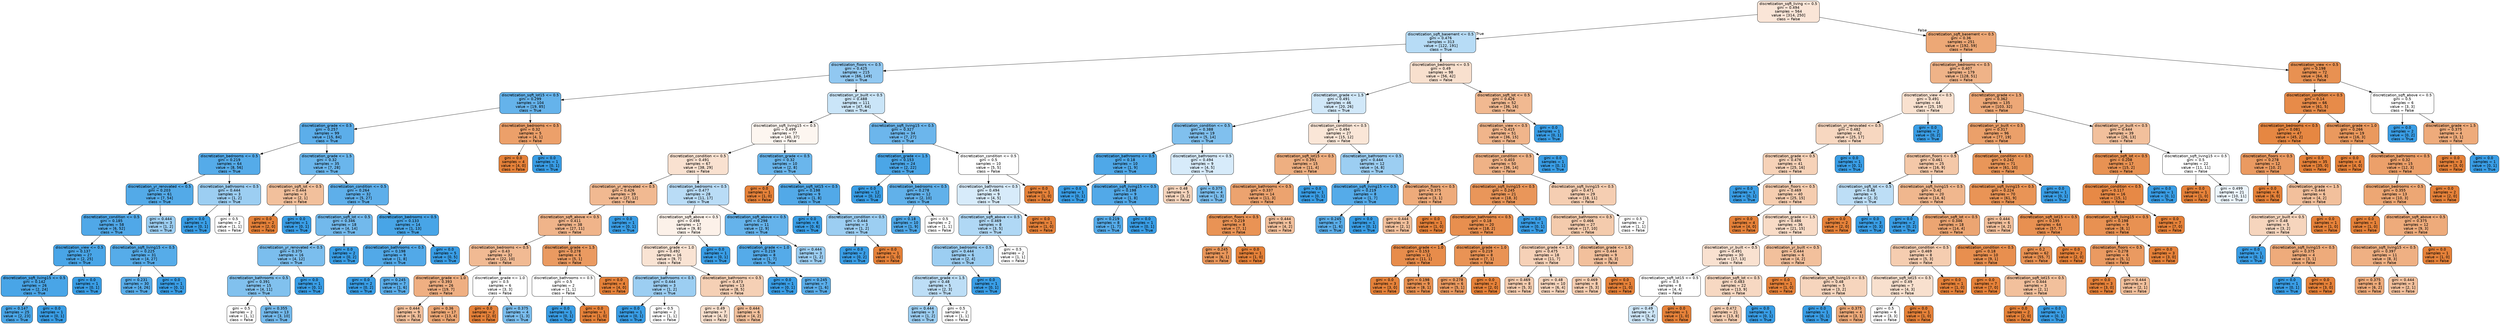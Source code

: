 digraph Tree {
node [shape=box, style="filled, rounded", color="black", fontname=helvetica] ;
edge [fontname=helvetica] ;
0 [label="discretization_sqft_living <= 0.5\ngini = 0.494\nsamples = 564\nvalue = [314, 250]\nclass = False", fillcolor="#fae5d7"] ;
1 [label="discretization_sqft_basement <= 0.5\ngini = 0.476\nsamples = 313\nvalue = [122, 191]\nclass = True", fillcolor="#b7dcf6"] ;
0 -> 1 [labeldistance=2.5, labelangle=45, headlabel="True"] ;
2 [label="discretization_floors <= 0.5\ngini = 0.425\nsamples = 215\nvalue = [66, 149]\nclass = True", fillcolor="#91c8f1"] ;
1 -> 2 ;
3 [label="discretization_sqft_lot15 <= 0.5\ngini = 0.299\nsamples = 104\nvalue = [19, 85]\nclass = True", fillcolor="#65b3eb"] ;
2 -> 3 ;
4 [label="discretization_grade <= 0.5\ngini = 0.257\nsamples = 99\nvalue = [15, 84]\nclass = True", fillcolor="#5caeea"] ;
3 -> 4 ;
5 [label="discretization_bedrooms <= 0.5\ngini = 0.219\nsamples = 64\nvalue = [8, 56]\nclass = True", fillcolor="#55abe9"] ;
4 -> 5 ;
6 [label="discretization_yr_renovated <= 0.5\ngini = 0.203\nsamples = 61\nvalue = [7, 54]\nclass = True", fillcolor="#53aae8"] ;
5 -> 6 ;
7 [label="discretization_condition <= 0.5\ngini = 0.185\nsamples = 58\nvalue = [6, 52]\nclass = True", fillcolor="#50a8e8"] ;
6 -> 7 ;
8 [label="discretization_view <= 0.5\ngini = 0.137\nsamples = 27\nvalue = [2, 25]\nclass = True", fillcolor="#49a5e7"] ;
7 -> 8 ;
9 [label="discretization_sqft_living15 <= 0.5\ngini = 0.142\nsamples = 26\nvalue = [2, 24]\nclass = True", fillcolor="#49a5e7"] ;
8 -> 9 ;
10 [label="gini = 0.147\nsamples = 25\nvalue = [2, 23]\nclass = True", fillcolor="#4aa6e7"] ;
9 -> 10 ;
11 [label="gini = 0.0\nsamples = 1\nvalue = [0, 1]\nclass = True", fillcolor="#399de5"] ;
9 -> 11 ;
12 [label="gini = 0.0\nsamples = 1\nvalue = [0, 1]\nclass = True", fillcolor="#399de5"] ;
8 -> 12 ;
13 [label="discretization_sqft_living15 <= 0.5\ngini = 0.225\nsamples = 31\nvalue = [4, 27]\nclass = True", fillcolor="#56ace9"] ;
7 -> 13 ;
14 [label="gini = 0.231\nsamples = 30\nvalue = [4, 26]\nclass = True", fillcolor="#57ace9"] ;
13 -> 14 ;
15 [label="gini = 0.0\nsamples = 1\nvalue = [0, 1]\nclass = True", fillcolor="#399de5"] ;
13 -> 15 ;
16 [label="gini = 0.444\nsamples = 3\nvalue = [1, 2]\nclass = True", fillcolor="#9ccef2"] ;
6 -> 16 ;
17 [label="discretization_bathrooms <= 0.5\ngini = 0.444\nsamples = 3\nvalue = [1, 2]\nclass = True", fillcolor="#9ccef2"] ;
5 -> 17 ;
18 [label="gini = 0.0\nsamples = 1\nvalue = [0, 1]\nclass = True", fillcolor="#399de5"] ;
17 -> 18 ;
19 [label="gini = 0.5\nsamples = 2\nvalue = [1, 1]\nclass = False", fillcolor="#ffffff"] ;
17 -> 19 ;
20 [label="discretization_grade <= 1.5\ngini = 0.32\nsamples = 35\nvalue = [7, 28]\nclass = True", fillcolor="#6ab6ec"] ;
4 -> 20 ;
21 [label="discretization_sqft_lot <= 0.5\ngini = 0.444\nsamples = 3\nvalue = [2, 1]\nclass = False", fillcolor="#f2c09c"] ;
20 -> 21 ;
22 [label="gini = 0.0\nsamples = 2\nvalue = [2, 0]\nclass = False", fillcolor="#e58139"] ;
21 -> 22 ;
23 [label="gini = 0.0\nsamples = 1\nvalue = [0, 1]\nclass = True", fillcolor="#399de5"] ;
21 -> 23 ;
24 [label="discretization_condition <= 0.5\ngini = 0.264\nsamples = 32\nvalue = [5, 27]\nclass = True", fillcolor="#5eafea"] ;
20 -> 24 ;
25 [label="discretization_sqft_lot <= 0.5\ngini = 0.346\nsamples = 18\nvalue = [4, 14]\nclass = True", fillcolor="#72b9ec"] ;
24 -> 25 ;
26 [label="discretization_yr_renovated <= 0.5\ngini = 0.375\nsamples = 16\nvalue = [4, 12]\nclass = True", fillcolor="#7bbeee"] ;
25 -> 26 ;
27 [label="discretization_bathrooms <= 0.5\ngini = 0.391\nsamples = 15\nvalue = [4, 11]\nclass = True", fillcolor="#81c1ee"] ;
26 -> 27 ;
28 [label="gini = 0.5\nsamples = 2\nvalue = [1, 1]\nclass = False", fillcolor="#ffffff"] ;
27 -> 28 ;
29 [label="gini = 0.355\nsamples = 13\nvalue = [3, 10]\nclass = True", fillcolor="#74baed"] ;
27 -> 29 ;
30 [label="gini = 0.0\nsamples = 1\nvalue = [0, 1]\nclass = True", fillcolor="#399de5"] ;
26 -> 30 ;
31 [label="gini = 0.0\nsamples = 2\nvalue = [0, 2]\nclass = True", fillcolor="#399de5"] ;
25 -> 31 ;
32 [label="discretization_bedrooms <= 0.5\ngini = 0.133\nsamples = 14\nvalue = [1, 13]\nclass = True", fillcolor="#48a5e7"] ;
24 -> 32 ;
33 [label="discretization_bathrooms <= 0.5\ngini = 0.198\nsamples = 9\nvalue = [1, 8]\nclass = True", fillcolor="#52a9e8"] ;
32 -> 33 ;
34 [label="gini = 0.0\nsamples = 2\nvalue = [0, 2]\nclass = True", fillcolor="#399de5"] ;
33 -> 34 ;
35 [label="gini = 0.245\nsamples = 7\nvalue = [1, 6]\nclass = True", fillcolor="#5aade9"] ;
33 -> 35 ;
36 [label="gini = 0.0\nsamples = 5\nvalue = [0, 5]\nclass = True", fillcolor="#399de5"] ;
32 -> 36 ;
37 [label="discretization_bedrooms <= 0.5\ngini = 0.32\nsamples = 5\nvalue = [4, 1]\nclass = False", fillcolor="#eca06a"] ;
3 -> 37 ;
38 [label="gini = 0.0\nsamples = 4\nvalue = [4, 0]\nclass = False", fillcolor="#e58139"] ;
37 -> 38 ;
39 [label="gini = 0.0\nsamples = 1\nvalue = [0, 1]\nclass = True", fillcolor="#399de5"] ;
37 -> 39 ;
40 [label="discretization_yr_built <= 0.5\ngini = 0.488\nsamples = 111\nvalue = [47, 64]\nclass = True", fillcolor="#cae5f8"] ;
2 -> 40 ;
41 [label="discretization_sqft_living15 <= 0.5\ngini = 0.499\nsamples = 77\nvalue = [40, 37]\nclass = False", fillcolor="#fdf6f0"] ;
40 -> 41 ;
42 [label="discretization_condition <= 0.5\ngini = 0.491\nsamples = 67\nvalue = [38, 29]\nclass = False", fillcolor="#f9e1d0"] ;
41 -> 42 ;
43 [label="discretization_yr_renovated <= 0.5\ngini = 0.426\nsamples = 39\nvalue = [27, 12]\nclass = False", fillcolor="#f1b991"] ;
42 -> 43 ;
44 [label="discretization_sqft_above <= 0.5\ngini = 0.411\nsamples = 38\nvalue = [27, 11]\nclass = False", fillcolor="#f0b48a"] ;
43 -> 44 ;
45 [label="discretization_bedrooms <= 0.5\ngini = 0.43\nsamples = 32\nvalue = [22, 10]\nclass = False", fillcolor="#f1ba93"] ;
44 -> 45 ;
46 [label="discretization_grade <= 1.0\ngini = 0.393\nsamples = 26\nvalue = [19, 7]\nclass = False", fillcolor="#efaf82"] ;
45 -> 46 ;
47 [label="gini = 0.444\nsamples = 9\nvalue = [6, 3]\nclass = False", fillcolor="#f2c09c"] ;
46 -> 47 ;
48 [label="gini = 0.36\nsamples = 17\nvalue = [13, 4]\nclass = False", fillcolor="#eda876"] ;
46 -> 48 ;
49 [label="discretization_grade <= 1.0\ngini = 0.5\nsamples = 6\nvalue = [3, 3]\nclass = False", fillcolor="#ffffff"] ;
45 -> 49 ;
50 [label="gini = 0.0\nsamples = 2\nvalue = [2, 0]\nclass = False", fillcolor="#e58139"] ;
49 -> 50 ;
51 [label="gini = 0.375\nsamples = 4\nvalue = [1, 3]\nclass = True", fillcolor="#7bbeee"] ;
49 -> 51 ;
52 [label="discretization_grade <= 1.5\ngini = 0.278\nsamples = 6\nvalue = [5, 1]\nclass = False", fillcolor="#ea9a61"] ;
44 -> 52 ;
53 [label="discretization_bathrooms <= 0.5\ngini = 0.5\nsamples = 2\nvalue = [1, 1]\nclass = False", fillcolor="#ffffff"] ;
52 -> 53 ;
54 [label="gini = 0.0\nsamples = 1\nvalue = [0, 1]\nclass = True", fillcolor="#399de5"] ;
53 -> 54 ;
55 [label="gini = 0.0\nsamples = 1\nvalue = [1, 0]\nclass = False", fillcolor="#e58139"] ;
53 -> 55 ;
56 [label="gini = 0.0\nsamples = 4\nvalue = [4, 0]\nclass = False", fillcolor="#e58139"] ;
52 -> 56 ;
57 [label="gini = 0.0\nsamples = 1\nvalue = [0, 1]\nclass = True", fillcolor="#399de5"] ;
43 -> 57 ;
58 [label="discretization_bedrooms <= 0.5\ngini = 0.477\nsamples = 28\nvalue = [11, 17]\nclass = True", fillcolor="#b9dcf6"] ;
42 -> 58 ;
59 [label="discretization_sqft_above <= 0.5\ngini = 0.498\nsamples = 17\nvalue = [9, 8]\nclass = False", fillcolor="#fcf1e9"] ;
58 -> 59 ;
60 [label="discretization_grade <= 1.0\ngini = 0.492\nsamples = 16\nvalue = [9, 7]\nclass = False", fillcolor="#f9e3d3"] ;
59 -> 60 ;
61 [label="discretization_bathrooms <= 0.5\ngini = 0.444\nsamples = 3\nvalue = [1, 2]\nclass = True", fillcolor="#9ccef2"] ;
60 -> 61 ;
62 [label="gini = 0.0\nsamples = 1\nvalue = [0, 1]\nclass = True", fillcolor="#399de5"] ;
61 -> 62 ;
63 [label="gini = 0.5\nsamples = 2\nvalue = [1, 1]\nclass = False", fillcolor="#ffffff"] ;
61 -> 63 ;
64 [label="discretization_bathrooms <= 0.5\ngini = 0.473\nsamples = 13\nvalue = [8, 5]\nclass = False", fillcolor="#f5d0b5"] ;
60 -> 64 ;
65 [label="gini = 0.49\nsamples = 7\nvalue = [4, 3]\nclass = False", fillcolor="#f8e0ce"] ;
64 -> 65 ;
66 [label="gini = 0.444\nsamples = 6\nvalue = [4, 2]\nclass = False", fillcolor="#f2c09c"] ;
64 -> 66 ;
67 [label="gini = 0.0\nsamples = 1\nvalue = [0, 1]\nclass = True", fillcolor="#399de5"] ;
59 -> 67 ;
68 [label="discretization_sqft_above <= 0.5\ngini = 0.298\nsamples = 11\nvalue = [2, 9]\nclass = True", fillcolor="#65b3eb"] ;
58 -> 68 ;
69 [label="discretization_grade <= 1.0\ngini = 0.219\nsamples = 8\nvalue = [1, 7]\nclass = True", fillcolor="#55abe9"] ;
68 -> 69 ;
70 [label="gini = 0.0\nsamples = 1\nvalue = [0, 1]\nclass = True", fillcolor="#399de5"] ;
69 -> 70 ;
71 [label="gini = 0.245\nsamples = 7\nvalue = [1, 6]\nclass = True", fillcolor="#5aade9"] ;
69 -> 71 ;
72 [label="gini = 0.444\nsamples = 3\nvalue = [1, 2]\nclass = True", fillcolor="#9ccef2"] ;
68 -> 72 ;
73 [label="discretization_grade <= 0.5\ngini = 0.32\nsamples = 10\nvalue = [2, 8]\nclass = True", fillcolor="#6ab6ec"] ;
41 -> 73 ;
74 [label="gini = 0.0\nsamples = 1\nvalue = [1, 0]\nclass = False", fillcolor="#e58139"] ;
73 -> 74 ;
75 [label="discretization_sqft_lot15 <= 0.5\ngini = 0.198\nsamples = 9\nvalue = [1, 8]\nclass = True", fillcolor="#52a9e8"] ;
73 -> 75 ;
76 [label="gini = 0.0\nsamples = 6\nvalue = [0, 6]\nclass = True", fillcolor="#399de5"] ;
75 -> 76 ;
77 [label="discretization_condition <= 0.5\ngini = 0.444\nsamples = 3\nvalue = [1, 2]\nclass = True", fillcolor="#9ccef2"] ;
75 -> 77 ;
78 [label="gini = 0.0\nsamples = 2\nvalue = [0, 2]\nclass = True", fillcolor="#399de5"] ;
77 -> 78 ;
79 [label="gini = 0.0\nsamples = 1\nvalue = [1, 0]\nclass = False", fillcolor="#e58139"] ;
77 -> 79 ;
80 [label="discretization_sqft_living15 <= 0.5\ngini = 0.327\nsamples = 34\nvalue = [7, 27]\nclass = True", fillcolor="#6cb6ec"] ;
40 -> 80 ;
81 [label="discretization_grade <= 1.5\ngini = 0.153\nsamples = 24\nvalue = [2, 22]\nclass = True", fillcolor="#4ba6e7"] ;
80 -> 81 ;
82 [label="gini = 0.0\nsamples = 12\nvalue = [0, 12]\nclass = True", fillcolor="#399de5"] ;
81 -> 82 ;
83 [label="discretization_bedrooms <= 0.5\ngini = 0.278\nsamples = 12\nvalue = [2, 10]\nclass = True", fillcolor="#61b1ea"] ;
81 -> 83 ;
84 [label="gini = 0.18\nsamples = 10\nvalue = [1, 9]\nclass = True", fillcolor="#4fa8e8"] ;
83 -> 84 ;
85 [label="gini = 0.5\nsamples = 2\nvalue = [1, 1]\nclass = False", fillcolor="#ffffff"] ;
83 -> 85 ;
86 [label="discretization_condition <= 0.5\ngini = 0.5\nsamples = 10\nvalue = [5, 5]\nclass = False", fillcolor="#ffffff"] ;
80 -> 86 ;
87 [label="discretization_bathrooms <= 0.5\ngini = 0.494\nsamples = 9\nvalue = [4, 5]\nclass = True", fillcolor="#d7ebfa"] ;
86 -> 87 ;
88 [label="discretization_sqft_above <= 0.5\ngini = 0.469\nsamples = 8\nvalue = [3, 5]\nclass = True", fillcolor="#b0d8f5"] ;
87 -> 88 ;
89 [label="discretization_bedrooms <= 0.5\ngini = 0.444\nsamples = 6\nvalue = [2, 4]\nclass = True", fillcolor="#9ccef2"] ;
88 -> 89 ;
90 [label="discretization_grade <= 1.5\ngini = 0.48\nsamples = 5\nvalue = [2, 3]\nclass = True", fillcolor="#bddef6"] ;
89 -> 90 ;
91 [label="gini = 0.444\nsamples = 3\nvalue = [1, 2]\nclass = True", fillcolor="#9ccef2"] ;
90 -> 91 ;
92 [label="gini = 0.5\nsamples = 2\nvalue = [1, 1]\nclass = False", fillcolor="#ffffff"] ;
90 -> 92 ;
93 [label="gini = 0.0\nsamples = 1\nvalue = [0, 1]\nclass = True", fillcolor="#399de5"] ;
89 -> 93 ;
94 [label="gini = 0.5\nsamples = 2\nvalue = [1, 1]\nclass = False", fillcolor="#ffffff"] ;
88 -> 94 ;
95 [label="gini = 0.0\nsamples = 1\nvalue = [1, 0]\nclass = False", fillcolor="#e58139"] ;
87 -> 95 ;
96 [label="gini = 0.0\nsamples = 1\nvalue = [1, 0]\nclass = False", fillcolor="#e58139"] ;
86 -> 96 ;
97 [label="discretization_bedrooms <= 0.5\ngini = 0.49\nsamples = 98\nvalue = [56, 42]\nclass = False", fillcolor="#f8e0ce"] ;
1 -> 97 ;
98 [label="discretization_grade <= 1.5\ngini = 0.491\nsamples = 46\nvalue = [20, 26]\nclass = True", fillcolor="#d1e8f9"] ;
97 -> 98 ;
99 [label="discretization_condition <= 0.5\ngini = 0.388\nsamples = 19\nvalue = [5, 14]\nclass = True", fillcolor="#80c0ee"] ;
98 -> 99 ;
100 [label="discretization_bathrooms <= 0.5\ngini = 0.18\nsamples = 10\nvalue = [1, 9]\nclass = True", fillcolor="#4fa8e8"] ;
99 -> 100 ;
101 [label="gini = 0.0\nsamples = 1\nvalue = [0, 1]\nclass = True", fillcolor="#399de5"] ;
100 -> 101 ;
102 [label="discretization_sqft_living15 <= 0.5\ngini = 0.198\nsamples = 9\nvalue = [1, 8]\nclass = True", fillcolor="#52a9e8"] ;
100 -> 102 ;
103 [label="gini = 0.219\nsamples = 8\nvalue = [1, 7]\nclass = True", fillcolor="#55abe9"] ;
102 -> 103 ;
104 [label="gini = 0.0\nsamples = 1\nvalue = [0, 1]\nclass = True", fillcolor="#399de5"] ;
102 -> 104 ;
105 [label="discretization_bathrooms <= 0.5\ngini = 0.494\nsamples = 9\nvalue = [4, 5]\nclass = True", fillcolor="#d7ebfa"] ;
99 -> 105 ;
106 [label="gini = 0.48\nsamples = 5\nvalue = [3, 2]\nclass = False", fillcolor="#f6d5bd"] ;
105 -> 106 ;
107 [label="gini = 0.375\nsamples = 4\nvalue = [1, 3]\nclass = True", fillcolor="#7bbeee"] ;
105 -> 107 ;
108 [label="discretization_condition <= 0.5\ngini = 0.494\nsamples = 27\nvalue = [15, 12]\nclass = False", fillcolor="#fae6d7"] ;
98 -> 108 ;
109 [label="discretization_sqft_lot15 <= 0.5\ngini = 0.391\nsamples = 15\nvalue = [11, 4]\nclass = False", fillcolor="#eeaf81"] ;
108 -> 109 ;
110 [label="discretization_bathrooms <= 0.5\ngini = 0.337\nsamples = 14\nvalue = [11, 3]\nclass = False", fillcolor="#eca36f"] ;
109 -> 110 ;
111 [label="discretization_floors <= 0.5\ngini = 0.219\nsamples = 8\nvalue = [7, 1]\nclass = False", fillcolor="#e99355"] ;
110 -> 111 ;
112 [label="gini = 0.245\nsamples = 7\nvalue = [6, 1]\nclass = False", fillcolor="#e9965a"] ;
111 -> 112 ;
113 [label="gini = 0.0\nsamples = 1\nvalue = [1, 0]\nclass = False", fillcolor="#e58139"] ;
111 -> 113 ;
114 [label="gini = 0.444\nsamples = 6\nvalue = [4, 2]\nclass = False", fillcolor="#f2c09c"] ;
110 -> 114 ;
115 [label="gini = 0.0\nsamples = 1\nvalue = [0, 1]\nclass = True", fillcolor="#399de5"] ;
109 -> 115 ;
116 [label="discretization_bathrooms <= 0.5\ngini = 0.444\nsamples = 12\nvalue = [4, 8]\nclass = True", fillcolor="#9ccef2"] ;
108 -> 116 ;
117 [label="discretization_sqft_living15 <= 0.5\ngini = 0.219\nsamples = 8\nvalue = [1, 7]\nclass = True", fillcolor="#55abe9"] ;
116 -> 117 ;
118 [label="gini = 0.245\nsamples = 7\nvalue = [1, 6]\nclass = True", fillcolor="#5aade9"] ;
117 -> 118 ;
119 [label="gini = 0.0\nsamples = 1\nvalue = [0, 1]\nclass = True", fillcolor="#399de5"] ;
117 -> 119 ;
120 [label="discretization_floors <= 0.5\ngini = 0.375\nsamples = 4\nvalue = [3, 1]\nclass = False", fillcolor="#eeab7b"] ;
116 -> 120 ;
121 [label="gini = 0.444\nsamples = 3\nvalue = [2, 1]\nclass = False", fillcolor="#f2c09c"] ;
120 -> 121 ;
122 [label="gini = 0.0\nsamples = 1\nvalue = [1, 0]\nclass = False", fillcolor="#e58139"] ;
120 -> 122 ;
123 [label="discretization_sqft_lot <= 0.5\ngini = 0.426\nsamples = 52\nvalue = [36, 16]\nclass = False", fillcolor="#f1b991"] ;
97 -> 123 ;
124 [label="discretization_view <= 0.5\ngini = 0.415\nsamples = 51\nvalue = [36, 15]\nclass = False", fillcolor="#f0b58b"] ;
123 -> 124 ;
125 [label="discretization_condition <= 0.5\ngini = 0.403\nsamples = 50\nvalue = [36, 14]\nclass = False", fillcolor="#efb286"] ;
124 -> 125 ;
126 [label="discretization_sqft_living15 <= 0.5\ngini = 0.245\nsamples = 21\nvalue = [18, 3]\nclass = False", fillcolor="#e9965a"] ;
125 -> 126 ;
127 [label="discretization_bathrooms <= 0.5\ngini = 0.18\nsamples = 20\nvalue = [18, 2]\nclass = False", fillcolor="#e88f4f"] ;
126 -> 127 ;
128 [label="discretization_grade <= 1.0\ngini = 0.153\nsamples = 12\nvalue = [11, 1]\nclass = False", fillcolor="#e78c4b"] ;
127 -> 128 ;
129 [label="gini = 0.0\nsamples = 3\nvalue = [3, 0]\nclass = False", fillcolor="#e58139"] ;
128 -> 129 ;
130 [label="gini = 0.198\nsamples = 9\nvalue = [8, 1]\nclass = False", fillcolor="#e89152"] ;
128 -> 130 ;
131 [label="discretization_grade <= 1.0\ngini = 0.219\nsamples = 8\nvalue = [7, 1]\nclass = False", fillcolor="#e99355"] ;
127 -> 131 ;
132 [label="gini = 0.278\nsamples = 6\nvalue = [5, 1]\nclass = False", fillcolor="#ea9a61"] ;
131 -> 132 ;
133 [label="gini = 0.0\nsamples = 2\nvalue = [2, 0]\nclass = False", fillcolor="#e58139"] ;
131 -> 133 ;
134 [label="gini = 0.0\nsamples = 1\nvalue = [0, 1]\nclass = True", fillcolor="#399de5"] ;
126 -> 134 ;
135 [label="discretization_sqft_living15 <= 0.5\ngini = 0.471\nsamples = 29\nvalue = [18, 11]\nclass = False", fillcolor="#f5ceb2"] ;
125 -> 135 ;
136 [label="discretization_bathrooms <= 0.5\ngini = 0.466\nsamples = 27\nvalue = [17, 10]\nclass = False", fillcolor="#f4cbad"] ;
135 -> 136 ;
137 [label="discretization_grade <= 1.0\ngini = 0.475\nsamples = 18\nvalue = [11, 7]\nclass = False", fillcolor="#f6d1b7"] ;
136 -> 137 ;
138 [label="gini = 0.469\nsamples = 8\nvalue = [5, 3]\nclass = False", fillcolor="#f5cdb0"] ;
137 -> 138 ;
139 [label="gini = 0.48\nsamples = 10\nvalue = [6, 4]\nclass = False", fillcolor="#f6d5bd"] ;
137 -> 139 ;
140 [label="discretization_grade <= 1.0\ngini = 0.444\nsamples = 9\nvalue = [6, 3]\nclass = False", fillcolor="#f2c09c"] ;
136 -> 140 ;
141 [label="gini = 0.469\nsamples = 8\nvalue = [5, 3]\nclass = False", fillcolor="#f5cdb0"] ;
140 -> 141 ;
142 [label="gini = 0.0\nsamples = 1\nvalue = [1, 0]\nclass = False", fillcolor="#e58139"] ;
140 -> 142 ;
143 [label="gini = 0.5\nsamples = 2\nvalue = [1, 1]\nclass = False", fillcolor="#ffffff"] ;
135 -> 143 ;
144 [label="gini = 0.0\nsamples = 1\nvalue = [0, 1]\nclass = True", fillcolor="#399de5"] ;
124 -> 144 ;
145 [label="gini = 0.0\nsamples = 1\nvalue = [0, 1]\nclass = True", fillcolor="#399de5"] ;
123 -> 145 ;
146 [label="discretization_sqft_basement <= 0.5\ngini = 0.36\nsamples = 251\nvalue = [192, 59]\nclass = False", fillcolor="#eda876"] ;
0 -> 146 [labeldistance=2.5, labelangle=-45, headlabel="False"] ;
147 [label="discretization_bedrooms <= 0.5\ngini = 0.407\nsamples = 179\nvalue = [128, 51]\nclass = False", fillcolor="#efb388"] ;
146 -> 147 ;
148 [label="discretization_view <= 0.5\ngini = 0.491\nsamples = 44\nvalue = [25, 19]\nclass = False", fillcolor="#f9e1cf"] ;
147 -> 148 ;
149 [label="discretization_yr_renovated <= 0.5\ngini = 0.482\nsamples = 42\nvalue = [25, 17]\nclass = False", fillcolor="#f7d7c0"] ;
148 -> 149 ;
150 [label="discretization_grade <= 0.5\ngini = 0.476\nsamples = 41\nvalue = [25, 16]\nclass = False", fillcolor="#f6d2b8"] ;
149 -> 150 ;
151 [label="gini = 0.0\nsamples = 1\nvalue = [0, 1]\nclass = True", fillcolor="#399de5"] ;
150 -> 151 ;
152 [label="discretization_floors <= 0.5\ngini = 0.469\nsamples = 40\nvalue = [25, 15]\nclass = False", fillcolor="#f5cdb0"] ;
150 -> 152 ;
153 [label="gini = 0.0\nsamples = 4\nvalue = [4, 0]\nclass = False", fillcolor="#e58139"] ;
152 -> 153 ;
154 [label="discretization_grade <= 1.5\ngini = 0.486\nsamples = 36\nvalue = [21, 15]\nclass = False", fillcolor="#f8dbc6"] ;
152 -> 154 ;
155 [label="discretization_yr_built <= 0.5\ngini = 0.491\nsamples = 30\nvalue = [17, 13]\nclass = False", fillcolor="#f9e1d0"] ;
154 -> 155 ;
156 [label="discretization_sqft_lot15 <= 0.5\ngini = 0.5\nsamples = 8\nvalue = [4, 4]\nclass = False", fillcolor="#ffffff"] ;
155 -> 156 ;
157 [label="gini = 0.49\nsamples = 7\nvalue = [3, 4]\nclass = True", fillcolor="#cee6f8"] ;
156 -> 157 ;
158 [label="gini = 0.0\nsamples = 1\nvalue = [1, 0]\nclass = False", fillcolor="#e58139"] ;
156 -> 158 ;
159 [label="discretization_sqft_lot <= 0.5\ngini = 0.483\nsamples = 22\nvalue = [13, 9]\nclass = False", fillcolor="#f7d8c2"] ;
155 -> 159 ;
160 [label="gini = 0.472\nsamples = 21\nvalue = [13, 8]\nclass = False", fillcolor="#f5cfb3"] ;
159 -> 160 ;
161 [label="gini = 0.0\nsamples = 1\nvalue = [0, 1]\nclass = True", fillcolor="#399de5"] ;
159 -> 161 ;
162 [label="discretization_yr_built <= 0.5\ngini = 0.444\nsamples = 6\nvalue = [4, 2]\nclass = False", fillcolor="#f2c09c"] ;
154 -> 162 ;
163 [label="gini = 0.0\nsamples = 1\nvalue = [1, 0]\nclass = False", fillcolor="#e58139"] ;
162 -> 163 ;
164 [label="discretization_sqft_living15 <= 0.5\ngini = 0.48\nsamples = 5\nvalue = [3, 2]\nclass = False", fillcolor="#f6d5bd"] ;
162 -> 164 ;
165 [label="gini = 0.0\nsamples = 1\nvalue = [0, 1]\nclass = True", fillcolor="#399de5"] ;
164 -> 165 ;
166 [label="gini = 0.375\nsamples = 4\nvalue = [3, 1]\nclass = False", fillcolor="#eeab7b"] ;
164 -> 166 ;
167 [label="gini = 0.0\nsamples = 1\nvalue = [0, 1]\nclass = True", fillcolor="#399de5"] ;
149 -> 167 ;
168 [label="gini = 0.0\nsamples = 2\nvalue = [0, 2]\nclass = True", fillcolor="#399de5"] ;
148 -> 168 ;
169 [label="discretization_grade <= 1.5\ngini = 0.362\nsamples = 135\nvalue = [103, 32]\nclass = False", fillcolor="#eda877"] ;
147 -> 169 ;
170 [label="discretization_yr_built <= 0.5\ngini = 0.317\nsamples = 96\nvalue = [77, 19]\nclass = False", fillcolor="#eba06a"] ;
169 -> 170 ;
171 [label="discretization_floors <= 0.5\ngini = 0.461\nsamples = 25\nvalue = [16, 9]\nclass = False", fillcolor="#f4c8a8"] ;
170 -> 171 ;
172 [label="discretization_sqft_lot <= 0.5\ngini = 0.48\nsamples = 5\nvalue = [2, 3]\nclass = True", fillcolor="#bddef6"] ;
171 -> 172 ;
173 [label="gini = 0.0\nsamples = 2\nvalue = [2, 0]\nclass = False", fillcolor="#e58139"] ;
172 -> 173 ;
174 [label="gini = 0.0\nsamples = 3\nvalue = [0, 3]\nclass = True", fillcolor="#399de5"] ;
172 -> 174 ;
175 [label="discretization_sqft_living15 <= 0.5\ngini = 0.42\nsamples = 20\nvalue = [14, 6]\nclass = False", fillcolor="#f0b78e"] ;
171 -> 175 ;
176 [label="gini = 0.0\nsamples = 2\nvalue = [0, 2]\nclass = True", fillcolor="#399de5"] ;
175 -> 176 ;
177 [label="discretization_sqft_lot <= 0.5\ngini = 0.346\nsamples = 18\nvalue = [14, 4]\nclass = False", fillcolor="#eca572"] ;
175 -> 177 ;
178 [label="discretization_condition <= 0.5\ngini = 0.469\nsamples = 8\nvalue = [5, 3]\nclass = False", fillcolor="#f5cdb0"] ;
177 -> 178 ;
179 [label="discretization_sqft_lot15 <= 0.5\ngini = 0.49\nsamples = 7\nvalue = [4, 3]\nclass = False", fillcolor="#f8e0ce"] ;
178 -> 179 ;
180 [label="gini = 0.5\nsamples = 6\nvalue = [3, 3]\nclass = False", fillcolor="#ffffff"] ;
179 -> 180 ;
181 [label="gini = 0.0\nsamples = 1\nvalue = [1, 0]\nclass = False", fillcolor="#e58139"] ;
179 -> 181 ;
182 [label="gini = 0.0\nsamples = 1\nvalue = [1, 0]\nclass = False", fillcolor="#e58139"] ;
178 -> 182 ;
183 [label="discretization_condition <= 0.5\ngini = 0.18\nsamples = 10\nvalue = [9, 1]\nclass = False", fillcolor="#e88f4f"] ;
177 -> 183 ;
184 [label="gini = 0.0\nsamples = 7\nvalue = [7, 0]\nclass = False", fillcolor="#e58139"] ;
183 -> 184 ;
185 [label="discretization_sqft_lot15 <= 0.5\ngini = 0.444\nsamples = 3\nvalue = [2, 1]\nclass = False", fillcolor="#f2c09c"] ;
183 -> 185 ;
186 [label="gini = 0.0\nsamples = 2\nvalue = [2, 0]\nclass = False", fillcolor="#e58139"] ;
185 -> 186 ;
187 [label="gini = 0.0\nsamples = 1\nvalue = [0, 1]\nclass = True", fillcolor="#399de5"] ;
185 -> 187 ;
188 [label="discretization_condition <= 0.5\ngini = 0.242\nsamples = 71\nvalue = [61, 10]\nclass = False", fillcolor="#e99659"] ;
170 -> 188 ;
189 [label="discretization_sqft_living15 <= 0.5\ngini = 0.224\nsamples = 70\nvalue = [61, 9]\nclass = False", fillcolor="#e99456"] ;
188 -> 189 ;
190 [label="gini = 0.444\nsamples = 6\nvalue = [4, 2]\nclass = False", fillcolor="#f2c09c"] ;
189 -> 190 ;
191 [label="discretization_sqft_lot15 <= 0.5\ngini = 0.195\nsamples = 64\nvalue = [57, 7]\nclass = False", fillcolor="#e89051"] ;
189 -> 191 ;
192 [label="gini = 0.2\nsamples = 62\nvalue = [55, 7]\nclass = False", fillcolor="#e89152"] ;
191 -> 192 ;
193 [label="gini = 0.0\nsamples = 2\nvalue = [2, 0]\nclass = False", fillcolor="#e58139"] ;
191 -> 193 ;
194 [label="gini = 0.0\nsamples = 1\nvalue = [0, 1]\nclass = True", fillcolor="#399de5"] ;
188 -> 194 ;
195 [label="discretization_yr_built <= 0.5\ngini = 0.444\nsamples = 39\nvalue = [26, 13]\nclass = False", fillcolor="#f2c09c"] ;
169 -> 195 ;
196 [label="discretization_sqft_lot <= 0.5\ngini = 0.208\nsamples = 17\nvalue = [15, 2]\nclass = False", fillcolor="#e89253"] ;
195 -> 196 ;
197 [label="discretization_condition <= 0.5\ngini = 0.117\nsamples = 16\nvalue = [15, 1]\nclass = False", fillcolor="#e78946"] ;
196 -> 197 ;
198 [label="discretization_sqft_living15 <= 0.5\ngini = 0.198\nsamples = 9\nvalue = [8, 1]\nclass = False", fillcolor="#e89152"] ;
197 -> 198 ;
199 [label="discretization_floors <= 0.5\ngini = 0.278\nsamples = 6\nvalue = [5, 1]\nclass = False", fillcolor="#ea9a61"] ;
198 -> 199 ;
200 [label="gini = 0.0\nsamples = 3\nvalue = [3, 0]\nclass = False", fillcolor="#e58139"] ;
199 -> 200 ;
201 [label="gini = 0.444\nsamples = 3\nvalue = [2, 1]\nclass = False", fillcolor="#f2c09c"] ;
199 -> 201 ;
202 [label="gini = 0.0\nsamples = 3\nvalue = [3, 0]\nclass = False", fillcolor="#e58139"] ;
198 -> 202 ;
203 [label="gini = 0.0\nsamples = 7\nvalue = [7, 0]\nclass = False", fillcolor="#e58139"] ;
197 -> 203 ;
204 [label="gini = 0.0\nsamples = 1\nvalue = [0, 1]\nclass = True", fillcolor="#399de5"] ;
196 -> 204 ;
205 [label="discretization_sqft_living15 <= 0.5\ngini = 0.5\nsamples = 22\nvalue = [11, 11]\nclass = False", fillcolor="#ffffff"] ;
195 -> 205 ;
206 [label="gini = 0.0\nsamples = 1\nvalue = [1, 0]\nclass = False", fillcolor="#e58139"] ;
205 -> 206 ;
207 [label="gini = 0.499\nsamples = 21\nvalue = [10, 11]\nclass = True", fillcolor="#edf6fd"] ;
205 -> 207 ;
208 [label="discretization_view <= 0.5\ngini = 0.198\nsamples = 72\nvalue = [64, 8]\nclass = False", fillcolor="#e89152"] ;
146 -> 208 ;
209 [label="discretization_condition <= 0.5\ngini = 0.14\nsamples = 66\nvalue = [61, 5]\nclass = False", fillcolor="#e78b49"] ;
208 -> 209 ;
210 [label="discretization_bedrooms <= 0.5\ngini = 0.081\nsamples = 47\nvalue = [45, 2]\nclass = False", fillcolor="#e68742"] ;
209 -> 210 ;
211 [label="discretization_floors <= 0.5\ngini = 0.278\nsamples = 12\nvalue = [10, 2]\nclass = False", fillcolor="#ea9a61"] ;
210 -> 211 ;
212 [label="gini = 0.0\nsamples = 6\nvalue = [6, 0]\nclass = False", fillcolor="#e58139"] ;
211 -> 212 ;
213 [label="discretization_grade <= 1.5\ngini = 0.444\nsamples = 6\nvalue = [4, 2]\nclass = False", fillcolor="#f2c09c"] ;
211 -> 213 ;
214 [label="discretization_yr_built <= 0.5\ngini = 0.48\nsamples = 5\nvalue = [3, 2]\nclass = False", fillcolor="#f6d5bd"] ;
213 -> 214 ;
215 [label="gini = 0.0\nsamples = 1\nvalue = [0, 1]\nclass = True", fillcolor="#399de5"] ;
214 -> 215 ;
216 [label="discretization_sqft_living15 <= 0.5\ngini = 0.375\nsamples = 4\nvalue = [3, 1]\nclass = False", fillcolor="#eeab7b"] ;
214 -> 216 ;
217 [label="gini = 0.0\nsamples = 1\nvalue = [0, 1]\nclass = True", fillcolor="#399de5"] ;
216 -> 217 ;
218 [label="gini = 0.0\nsamples = 3\nvalue = [3, 0]\nclass = False", fillcolor="#e58139"] ;
216 -> 218 ;
219 [label="gini = 0.0\nsamples = 1\nvalue = [1, 0]\nclass = False", fillcolor="#e58139"] ;
213 -> 219 ;
220 [label="gini = 0.0\nsamples = 35\nvalue = [35, 0]\nclass = False", fillcolor="#e58139"] ;
210 -> 220 ;
221 [label="discretization_grade <= 1.0\ngini = 0.266\nsamples = 19\nvalue = [16, 3]\nclass = False", fillcolor="#ea995e"] ;
209 -> 221 ;
222 [label="gini = 0.0\nsamples = 4\nvalue = [4, 0]\nclass = False", fillcolor="#e58139"] ;
221 -> 222 ;
223 [label="discretization_bathrooms <= 0.5\ngini = 0.32\nsamples = 15\nvalue = [12, 3]\nclass = False", fillcolor="#eca06a"] ;
221 -> 223 ;
224 [label="discretization_bedrooms <= 0.5\ngini = 0.355\nsamples = 13\nvalue = [10, 3]\nclass = False", fillcolor="#eda774"] ;
223 -> 224 ;
225 [label="gini = 0.0\nsamples = 1\nvalue = [1, 0]\nclass = False", fillcolor="#e58139"] ;
224 -> 225 ;
226 [label="discretization_sqft_above <= 0.5\ngini = 0.375\nsamples = 12\nvalue = [9, 3]\nclass = False", fillcolor="#eeab7b"] ;
224 -> 226 ;
227 [label="discretization_sqft_living15 <= 0.5\ngini = 0.397\nsamples = 11\nvalue = [8, 3]\nclass = False", fillcolor="#efb083"] ;
226 -> 227 ;
228 [label="gini = 0.375\nsamples = 8\nvalue = [6, 2]\nclass = False", fillcolor="#eeab7b"] ;
227 -> 228 ;
229 [label="gini = 0.444\nsamples = 3\nvalue = [2, 1]\nclass = False", fillcolor="#f2c09c"] ;
227 -> 229 ;
230 [label="gini = 0.0\nsamples = 1\nvalue = [1, 0]\nclass = False", fillcolor="#e58139"] ;
226 -> 230 ;
231 [label="gini = 0.0\nsamples = 2\nvalue = [2, 0]\nclass = False", fillcolor="#e58139"] ;
223 -> 231 ;
232 [label="discretization_sqft_above <= 0.5\ngini = 0.5\nsamples = 6\nvalue = [3, 3]\nclass = False", fillcolor="#ffffff"] ;
208 -> 232 ;
233 [label="gini = 0.0\nsamples = 2\nvalue = [0, 2]\nclass = True", fillcolor="#399de5"] ;
232 -> 233 ;
234 [label="discretization_grade <= 1.5\ngini = 0.375\nsamples = 4\nvalue = [3, 1]\nclass = False", fillcolor="#eeab7b"] ;
232 -> 234 ;
235 [label="gini = 0.0\nsamples = 3\nvalue = [3, 0]\nclass = False", fillcolor="#e58139"] ;
234 -> 235 ;
236 [label="gini = 0.0\nsamples = 1\nvalue = [0, 1]\nclass = True", fillcolor="#399de5"] ;
234 -> 236 ;
}